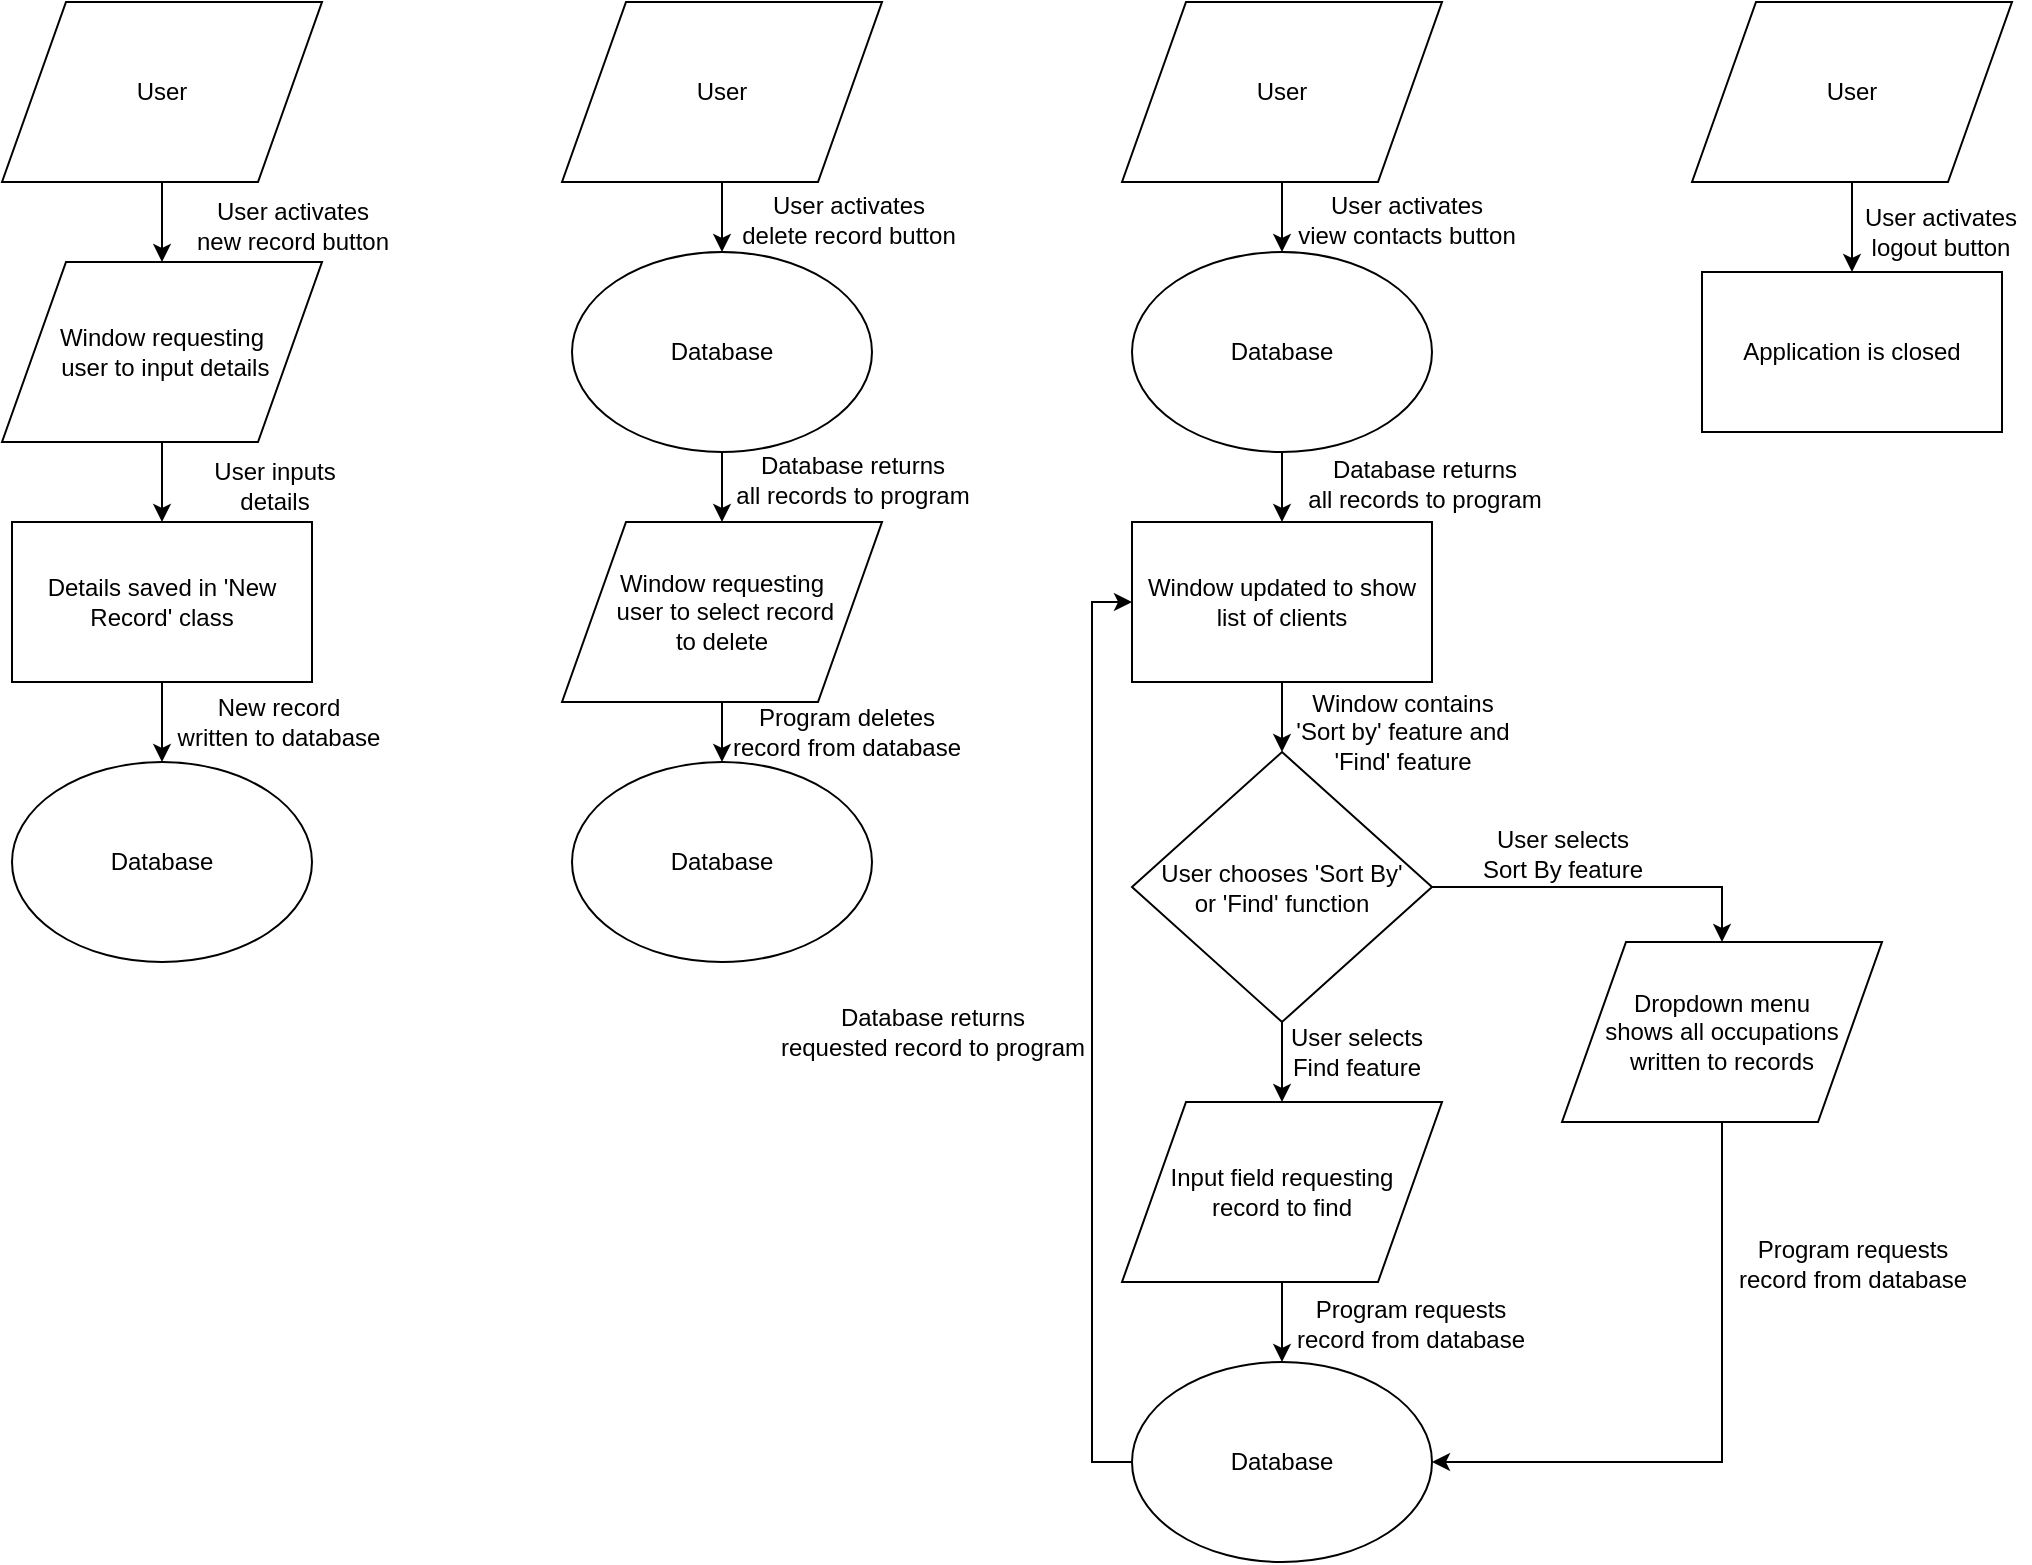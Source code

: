 <mxfile version="12.6.6" type="device"><diagram id="8oqlvoe0rLhU87r-0yPR" name="Page-1"><mxGraphModel dx="1221" dy="645" grid="1" gridSize="10" guides="1" tooltips="1" connect="1" arrows="1" fold="1" page="1" pageScale="1" pageWidth="1169" pageHeight="827" math="0" shadow="0"><root><mxCell id="0"/><mxCell id="1" parent="0"/><mxCell id="JI5tIY0FoHlp_6JgGSM0-8" value="" style="edgeStyle=orthogonalEdgeStyle;rounded=0;orthogonalLoop=1;jettySize=auto;html=1;" edge="1" parent="1" source="JI5tIY0FoHlp_6JgGSM0-3" target="JI5tIY0FoHlp_6JgGSM0-5"><mxGeometry relative="1" as="geometry"/></mxCell><mxCell id="JI5tIY0FoHlp_6JgGSM0-3" value="Window requesting&lt;br&gt;&amp;nbsp;user to input details" style="shape=parallelogram;perimeter=parallelogramPerimeter;whiteSpace=wrap;html=1;" vertex="1" parent="1"><mxGeometry x="60" y="150" width="160" height="90" as="geometry"/></mxCell><mxCell id="JI5tIY0FoHlp_6JgGSM0-7" value="" style="edgeStyle=orthogonalEdgeStyle;rounded=0;orthogonalLoop=1;jettySize=auto;html=1;" edge="1" parent="1" source="JI5tIY0FoHlp_6JgGSM0-4" target="JI5tIY0FoHlp_6JgGSM0-3"><mxGeometry relative="1" as="geometry"/></mxCell><mxCell id="JI5tIY0FoHlp_6JgGSM0-4" value="User" style="shape=parallelogram;perimeter=parallelogramPerimeter;whiteSpace=wrap;html=1;" vertex="1" parent="1"><mxGeometry x="60" y="20" width="160" height="90" as="geometry"/></mxCell><mxCell id="JI5tIY0FoHlp_6JgGSM0-9" value="" style="edgeStyle=orthogonalEdgeStyle;rounded=0;orthogonalLoop=1;jettySize=auto;html=1;" edge="1" parent="1" source="JI5tIY0FoHlp_6JgGSM0-5" target="JI5tIY0FoHlp_6JgGSM0-6"><mxGeometry relative="1" as="geometry"/></mxCell><mxCell id="JI5tIY0FoHlp_6JgGSM0-5" value="Details saved in 'New Record' class" style="rounded=0;whiteSpace=wrap;html=1;" vertex="1" parent="1"><mxGeometry x="65" y="280" width="150" height="80" as="geometry"/></mxCell><mxCell id="JI5tIY0FoHlp_6JgGSM0-6" value="Database" style="ellipse;whiteSpace=wrap;html=1;" vertex="1" parent="1"><mxGeometry x="65" y="400" width="150" height="100" as="geometry"/></mxCell><mxCell id="JI5tIY0FoHlp_6JgGSM0-10" value="User activates&lt;br&gt;new record button" style="text;html=1;align=center;verticalAlign=middle;resizable=0;points=[];autosize=1;" vertex="1" parent="1"><mxGeometry x="150" y="117" width="110" height="30" as="geometry"/></mxCell><mxCell id="JI5tIY0FoHlp_6JgGSM0-11" value="User inputs&lt;br&gt;details" style="text;html=1;align=center;verticalAlign=middle;resizable=0;points=[];autosize=1;" vertex="1" parent="1"><mxGeometry x="156" y="247" width="80" height="30" as="geometry"/></mxCell><mxCell id="JI5tIY0FoHlp_6JgGSM0-12" value="New record&lt;br&gt;written to database" style="text;html=1;align=center;verticalAlign=middle;resizable=0;points=[];autosize=1;" vertex="1" parent="1"><mxGeometry x="138" y="365" width="120" height="30" as="geometry"/></mxCell><mxCell id="JI5tIY0FoHlp_6JgGSM0-15" value="" style="edgeStyle=orthogonalEdgeStyle;rounded=0;orthogonalLoop=1;jettySize=auto;html=1;" edge="1" parent="1" source="JI5tIY0FoHlp_6JgGSM0-13" target="JI5tIY0FoHlp_6JgGSM0-14"><mxGeometry relative="1" as="geometry"/></mxCell><mxCell id="JI5tIY0FoHlp_6JgGSM0-13" value="User" style="shape=parallelogram;perimeter=parallelogramPerimeter;whiteSpace=wrap;html=1;" vertex="1" parent="1"><mxGeometry x="340" y="20" width="160" height="90" as="geometry"/></mxCell><mxCell id="JI5tIY0FoHlp_6JgGSM0-18" value="" style="edgeStyle=orthogonalEdgeStyle;rounded=0;orthogonalLoop=1;jettySize=auto;html=1;" edge="1" parent="1" source="JI5tIY0FoHlp_6JgGSM0-14" target="JI5tIY0FoHlp_6JgGSM0-17"><mxGeometry relative="1" as="geometry"/></mxCell><mxCell id="JI5tIY0FoHlp_6JgGSM0-14" value="Database" style="ellipse;whiteSpace=wrap;html=1;" vertex="1" parent="1"><mxGeometry x="345" y="145" width="150" height="100" as="geometry"/></mxCell><mxCell id="JI5tIY0FoHlp_6JgGSM0-20" value="" style="edgeStyle=orthogonalEdgeStyle;rounded=0;orthogonalLoop=1;jettySize=auto;html=1;" edge="1" parent="1" source="JI5tIY0FoHlp_6JgGSM0-17" target="JI5tIY0FoHlp_6JgGSM0-19"><mxGeometry relative="1" as="geometry"/></mxCell><mxCell id="JI5tIY0FoHlp_6JgGSM0-17" value="Window requesting&lt;br&gt;&amp;nbsp;user to select record&lt;br&gt;to delete" style="shape=parallelogram;perimeter=parallelogramPerimeter;whiteSpace=wrap;html=1;" vertex="1" parent="1"><mxGeometry x="340" y="280" width="160" height="90" as="geometry"/></mxCell><mxCell id="JI5tIY0FoHlp_6JgGSM0-19" value="Database" style="ellipse;whiteSpace=wrap;html=1;" vertex="1" parent="1"><mxGeometry x="345" y="400" width="150" height="100" as="geometry"/></mxCell><mxCell id="JI5tIY0FoHlp_6JgGSM0-21" value="User activates&lt;br&gt;delete record button" style="text;html=1;align=center;verticalAlign=middle;resizable=0;points=[];autosize=1;" vertex="1" parent="1"><mxGeometry x="423" y="114" width="120" height="30" as="geometry"/></mxCell><mxCell id="JI5tIY0FoHlp_6JgGSM0-22" value="Database returns&lt;br&gt;all records to program" style="text;html=1;align=center;verticalAlign=middle;resizable=0;points=[];autosize=1;" vertex="1" parent="1"><mxGeometry x="420" y="244" width="130" height="30" as="geometry"/></mxCell><mxCell id="JI5tIY0FoHlp_6JgGSM0-23" value="Program deletes&lt;br&gt;record from database" style="text;html=1;align=center;verticalAlign=middle;resizable=0;points=[];autosize=1;" vertex="1" parent="1"><mxGeometry x="417" y="370" width="130" height="30" as="geometry"/></mxCell><mxCell id="JI5tIY0FoHlp_6JgGSM0-27" value="" style="edgeStyle=orthogonalEdgeStyle;rounded=0;orthogonalLoop=1;jettySize=auto;html=1;" edge="1" parent="1" source="JI5tIY0FoHlp_6JgGSM0-25" target="JI5tIY0FoHlp_6JgGSM0-26"><mxGeometry relative="1" as="geometry"/></mxCell><mxCell id="JI5tIY0FoHlp_6JgGSM0-25" value="User" style="shape=parallelogram;perimeter=parallelogramPerimeter;whiteSpace=wrap;html=1;" vertex="1" parent="1"><mxGeometry x="620" y="20" width="160" height="90" as="geometry"/></mxCell><mxCell id="JI5tIY0FoHlp_6JgGSM0-33" value="" style="edgeStyle=orthogonalEdgeStyle;rounded=0;orthogonalLoop=1;jettySize=auto;html=1;" edge="1" parent="1" source="JI5tIY0FoHlp_6JgGSM0-26" target="JI5tIY0FoHlp_6JgGSM0-28"><mxGeometry relative="1" as="geometry"/></mxCell><mxCell id="JI5tIY0FoHlp_6JgGSM0-26" value="Database" style="ellipse;whiteSpace=wrap;html=1;" vertex="1" parent="1"><mxGeometry x="625" y="145" width="150" height="100" as="geometry"/></mxCell><mxCell id="JI5tIY0FoHlp_6JgGSM0-36" value="" style="edgeStyle=orthogonalEdgeStyle;rounded=0;orthogonalLoop=1;jettySize=auto;html=1;" edge="1" parent="1" source="JI5tIY0FoHlp_6JgGSM0-28" target="JI5tIY0FoHlp_6JgGSM0-35"><mxGeometry relative="1" as="geometry"/></mxCell><mxCell id="JI5tIY0FoHlp_6JgGSM0-28" value="Window updated to show list of clients" style="rounded=0;whiteSpace=wrap;html=1;" vertex="1" parent="1"><mxGeometry x="625" y="280" width="150" height="80" as="geometry"/></mxCell><mxCell id="JI5tIY0FoHlp_6JgGSM0-39" style="edgeStyle=orthogonalEdgeStyle;rounded=0;orthogonalLoop=1;jettySize=auto;html=1;exitX=1;exitY=0.5;exitDx=0;exitDy=0;entryX=0.5;entryY=0;entryDx=0;entryDy=0;" edge="1" parent="1" source="JI5tIY0FoHlp_6JgGSM0-35" target="JI5tIY0FoHlp_6JgGSM0-38"><mxGeometry relative="1" as="geometry"/></mxCell><mxCell id="JI5tIY0FoHlp_6JgGSM0-42" value="" style="edgeStyle=orthogonalEdgeStyle;rounded=0;orthogonalLoop=1;jettySize=auto;html=1;" edge="1" parent="1" source="JI5tIY0FoHlp_6JgGSM0-35" target="JI5tIY0FoHlp_6JgGSM0-37"><mxGeometry relative="1" as="geometry"/></mxCell><mxCell id="JI5tIY0FoHlp_6JgGSM0-35" value="User chooses 'Sort By'&lt;br&gt;or 'Find' function" style="rhombus;whiteSpace=wrap;html=1;" vertex="1" parent="1"><mxGeometry x="625" y="395" width="150" height="135" as="geometry"/></mxCell><mxCell id="JI5tIY0FoHlp_6JgGSM0-43" value="" style="edgeStyle=orthogonalEdgeStyle;rounded=0;orthogonalLoop=1;jettySize=auto;html=1;" edge="1" parent="1" source="JI5tIY0FoHlp_6JgGSM0-37" target="JI5tIY0FoHlp_6JgGSM0-40"><mxGeometry relative="1" as="geometry"/></mxCell><mxCell id="JI5tIY0FoHlp_6JgGSM0-37" value="Input field requesting&lt;br&gt;record to find" style="shape=parallelogram;perimeter=parallelogramPerimeter;whiteSpace=wrap;html=1;" vertex="1" parent="1"><mxGeometry x="620" y="570" width="160" height="90" as="geometry"/></mxCell><mxCell id="JI5tIY0FoHlp_6JgGSM0-41" style="edgeStyle=orthogonalEdgeStyle;rounded=0;orthogonalLoop=1;jettySize=auto;html=1;exitX=0.5;exitY=1;exitDx=0;exitDy=0;entryX=1;entryY=0.5;entryDx=0;entryDy=0;" edge="1" parent="1" source="JI5tIY0FoHlp_6JgGSM0-38" target="JI5tIY0FoHlp_6JgGSM0-40"><mxGeometry relative="1" as="geometry"/></mxCell><mxCell id="JI5tIY0FoHlp_6JgGSM0-38" value="Dropdown menu&lt;br&gt;shows all occupations&lt;br&gt;written to records" style="shape=parallelogram;perimeter=parallelogramPerimeter;whiteSpace=wrap;html=1;" vertex="1" parent="1"><mxGeometry x="840" y="490" width="160" height="90" as="geometry"/></mxCell><mxCell id="JI5tIY0FoHlp_6JgGSM0-44" style="edgeStyle=orthogonalEdgeStyle;rounded=0;orthogonalLoop=1;jettySize=auto;html=1;exitX=0;exitY=0.5;exitDx=0;exitDy=0;entryX=0;entryY=0.5;entryDx=0;entryDy=0;" edge="1" parent="1" source="JI5tIY0FoHlp_6JgGSM0-40" target="JI5tIY0FoHlp_6JgGSM0-28"><mxGeometry relative="1" as="geometry"/></mxCell><mxCell id="JI5tIY0FoHlp_6JgGSM0-40" value="Database" style="ellipse;whiteSpace=wrap;html=1;" vertex="1" parent="1"><mxGeometry x="625" y="700" width="150" height="100" as="geometry"/></mxCell><mxCell id="JI5tIY0FoHlp_6JgGSM0-45" value="User activates&lt;br&gt;view contacts button" style="text;html=1;align=center;verticalAlign=middle;resizable=0;points=[];autosize=1;" vertex="1" parent="1"><mxGeometry x="702" y="114" width="120" height="30" as="geometry"/></mxCell><mxCell id="JI5tIY0FoHlp_6JgGSM0-46" value="Database returns&lt;br&gt;all records to program" style="text;html=1;align=center;verticalAlign=middle;resizable=0;points=[];autosize=1;" vertex="1" parent="1"><mxGeometry x="706" y="246" width="130" height="30" as="geometry"/></mxCell><mxCell id="JI5tIY0FoHlp_6JgGSM0-47" value="Window contains&lt;br&gt;'Sort by' feature and&lt;br&gt;'Find' feature" style="text;html=1;align=center;verticalAlign=middle;resizable=0;points=[];autosize=1;" vertex="1" parent="1"><mxGeometry x="700" y="360" width="120" height="50" as="geometry"/></mxCell><mxCell id="JI5tIY0FoHlp_6JgGSM0-48" value="User selects&lt;br&gt;Sort By feature" style="text;html=1;align=center;verticalAlign=middle;resizable=0;points=[];autosize=1;" vertex="1" parent="1"><mxGeometry x="790" y="431" width="100" height="30" as="geometry"/></mxCell><mxCell id="JI5tIY0FoHlp_6JgGSM0-49" value="User selects&lt;br&gt;Find feature" style="text;html=1;align=center;verticalAlign=middle;resizable=0;points=[];autosize=1;" vertex="1" parent="1"><mxGeometry x="697" y="530" width="80" height="30" as="geometry"/></mxCell><mxCell id="JI5tIY0FoHlp_6JgGSM0-50" value="Program requests&lt;br&gt;record from database" style="text;html=1;align=center;verticalAlign=middle;resizable=0;points=[];autosize=1;" vertex="1" parent="1"><mxGeometry x="699" y="666" width="130" height="30" as="geometry"/></mxCell><mxCell id="JI5tIY0FoHlp_6JgGSM0-52" value="Program requests&lt;br&gt;record from database" style="text;html=1;align=center;verticalAlign=middle;resizable=0;points=[];autosize=1;" vertex="1" parent="1"><mxGeometry x="920" y="636" width="130" height="30" as="geometry"/></mxCell><mxCell id="JI5tIY0FoHlp_6JgGSM0-53" value="Database returns&lt;br&gt;requested record to program" style="text;html=1;align=center;verticalAlign=middle;resizable=0;points=[];autosize=1;" vertex="1" parent="1"><mxGeometry x="440" y="520" width="170" height="30" as="geometry"/></mxCell><mxCell id="JI5tIY0FoHlp_6JgGSM0-57" value="" style="edgeStyle=orthogonalEdgeStyle;rounded=0;orthogonalLoop=1;jettySize=auto;html=1;" edge="1" parent="1" source="JI5tIY0FoHlp_6JgGSM0-55" target="JI5tIY0FoHlp_6JgGSM0-56"><mxGeometry relative="1" as="geometry"/></mxCell><mxCell id="JI5tIY0FoHlp_6JgGSM0-55" value="User" style="shape=parallelogram;perimeter=parallelogramPerimeter;whiteSpace=wrap;html=1;" vertex="1" parent="1"><mxGeometry x="905" y="20" width="160" height="90" as="geometry"/></mxCell><mxCell id="JI5tIY0FoHlp_6JgGSM0-56" value="Application is closed" style="rounded=0;whiteSpace=wrap;html=1;" vertex="1" parent="1"><mxGeometry x="910" y="155" width="150" height="80" as="geometry"/></mxCell><mxCell id="JI5tIY0FoHlp_6JgGSM0-58" value="User activates&lt;br&gt;logout button" style="text;html=1;align=center;verticalAlign=middle;resizable=0;points=[];autosize=1;" vertex="1" parent="1"><mxGeometry x="984" y="120" width="90" height="30" as="geometry"/></mxCell></root></mxGraphModel></diagram></mxfile>